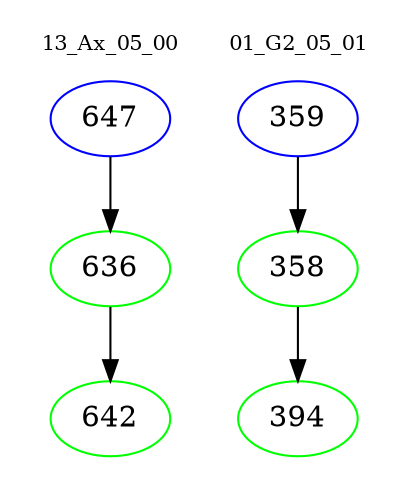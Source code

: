 digraph{
subgraph cluster_0 {
color = white
label = "13_Ax_05_00";
fontsize=10;
T0_647 [label="647", color="blue"]
T0_647 -> T0_636 [color="black"]
T0_636 [label="636", color="green"]
T0_636 -> T0_642 [color="black"]
T0_642 [label="642", color="green"]
}
subgraph cluster_1 {
color = white
label = "01_G2_05_01";
fontsize=10;
T1_359 [label="359", color="blue"]
T1_359 -> T1_358 [color="black"]
T1_358 [label="358", color="green"]
T1_358 -> T1_394 [color="black"]
T1_394 [label="394", color="green"]
}
}
